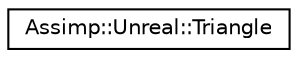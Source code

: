 digraph "Graphical Class Hierarchy"
{
  edge [fontname="Helvetica",fontsize="10",labelfontname="Helvetica",labelfontsize="10"];
  node [fontname="Helvetica",fontsize="10",shape=record];
  rankdir="LR";
  Node1 [label="Assimp::Unreal::Triangle",height=0.2,width=0.4,color="black", fillcolor="white", style="filled",URL="$struct_assimp_1_1_unreal_1_1_triangle.html"];
}

